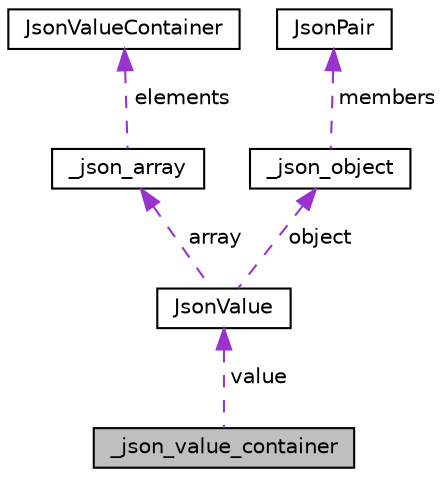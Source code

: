 digraph "_json_value_container"
{
  edge [fontname="Helvetica",fontsize="10",labelfontname="Helvetica",labelfontsize="10"];
  node [fontname="Helvetica",fontsize="10",shape=record];
  Node1 [label="_json_value_container",height=0.2,width=0.4,color="black", fillcolor="grey75", style="filled", fontcolor="black"];
  Node2 -> Node1 [dir="back",color="darkorchid3",fontsize="10",style="dashed",label=" value" ,fontname="Helvetica"];
  Node2 [label="JsonValue",height=0.2,width=0.4,color="black", fillcolor="white", style="filled",URL="$unionJsonValue.html",tooltip="pour stocker \"value\" "];
  Node3 -> Node2 [dir="back",color="darkorchid3",fontsize="10",style="dashed",label=" array" ,fontname="Helvetica"];
  Node3 [label="_json_array",height=0.2,width=0.4,color="black", fillcolor="white", style="filled",URL="$struct__json__array.html"];
  Node4 -> Node3 [dir="back",color="darkorchid3",fontsize="10",style="dashed",label=" elements" ,fontname="Helvetica"];
  Node4 [label="JsonValueContainer",height=0.2,width=0.4,color="black", fillcolor="white", style="filled",URL="$structJsonValueContainer.html",tooltip="pour stocker \"value\" et son type "];
  Node5 -> Node2 [dir="back",color="darkorchid3",fontsize="10",style="dashed",label=" object" ,fontname="Helvetica"];
  Node5 [label="_json_object",height=0.2,width=0.4,color="black", fillcolor="white", style="filled",URL="$struct__json__object.html"];
  Node6 -> Node5 [dir="back",color="darkorchid3",fontsize="10",style="dashed",label=" members" ,fontname="Helvetica"];
  Node6 [label="JsonPair",height=0.2,width=0.4,color="black", fillcolor="white", style="filled",URL="$structJsonPair.html",tooltip="pour stocker une \"pair\" string : value "];
}
